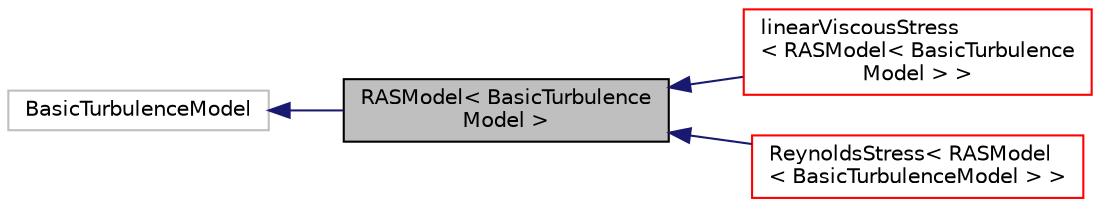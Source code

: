 digraph "RASModel&lt; BasicTurbulenceModel &gt;"
{
  bgcolor="transparent";
  edge [fontname="Helvetica",fontsize="10",labelfontname="Helvetica",labelfontsize="10"];
  node [fontname="Helvetica",fontsize="10",shape=record];
  rankdir="LR";
  Node1 [label="RASModel\< BasicTurbulence\lModel \>",height=0.2,width=0.4,color="black", fillcolor="grey75", style="filled", fontcolor="black"];
  Node2 -> Node1 [dir="back",color="midnightblue",fontsize="10",style="solid",fontname="Helvetica"];
  Node2 [label="BasicTurbulenceModel",height=0.2,width=0.4,color="grey75"];
  Node1 -> Node3 [dir="back",color="midnightblue",fontsize="10",style="solid",fontname="Helvetica"];
  Node3 [label="linearViscousStress\l\< RASModel\< BasicTurbulence\lModel \> \>",height=0.2,width=0.4,color="red",URL="$a01349.html"];
  Node1 -> Node4 [dir="back",color="midnightblue",fontsize="10",style="solid",fontname="Helvetica"];
  Node4 [label="ReynoldsStress\< RASModel\l\< BasicTurbulenceModel \> \>",height=0.2,width=0.4,color="red",URL="$a02192.html"];
}
